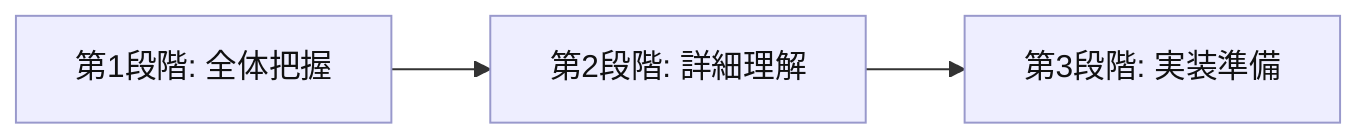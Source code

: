 flowchart LR
  A[第1段階: 全体把握] --> B[第2段階: 詳細理解]
  B --> C[第3段階: 実装準備]
  class A,B,C s
  classDef s fill:#eef,stroke:#99c,color:#111;